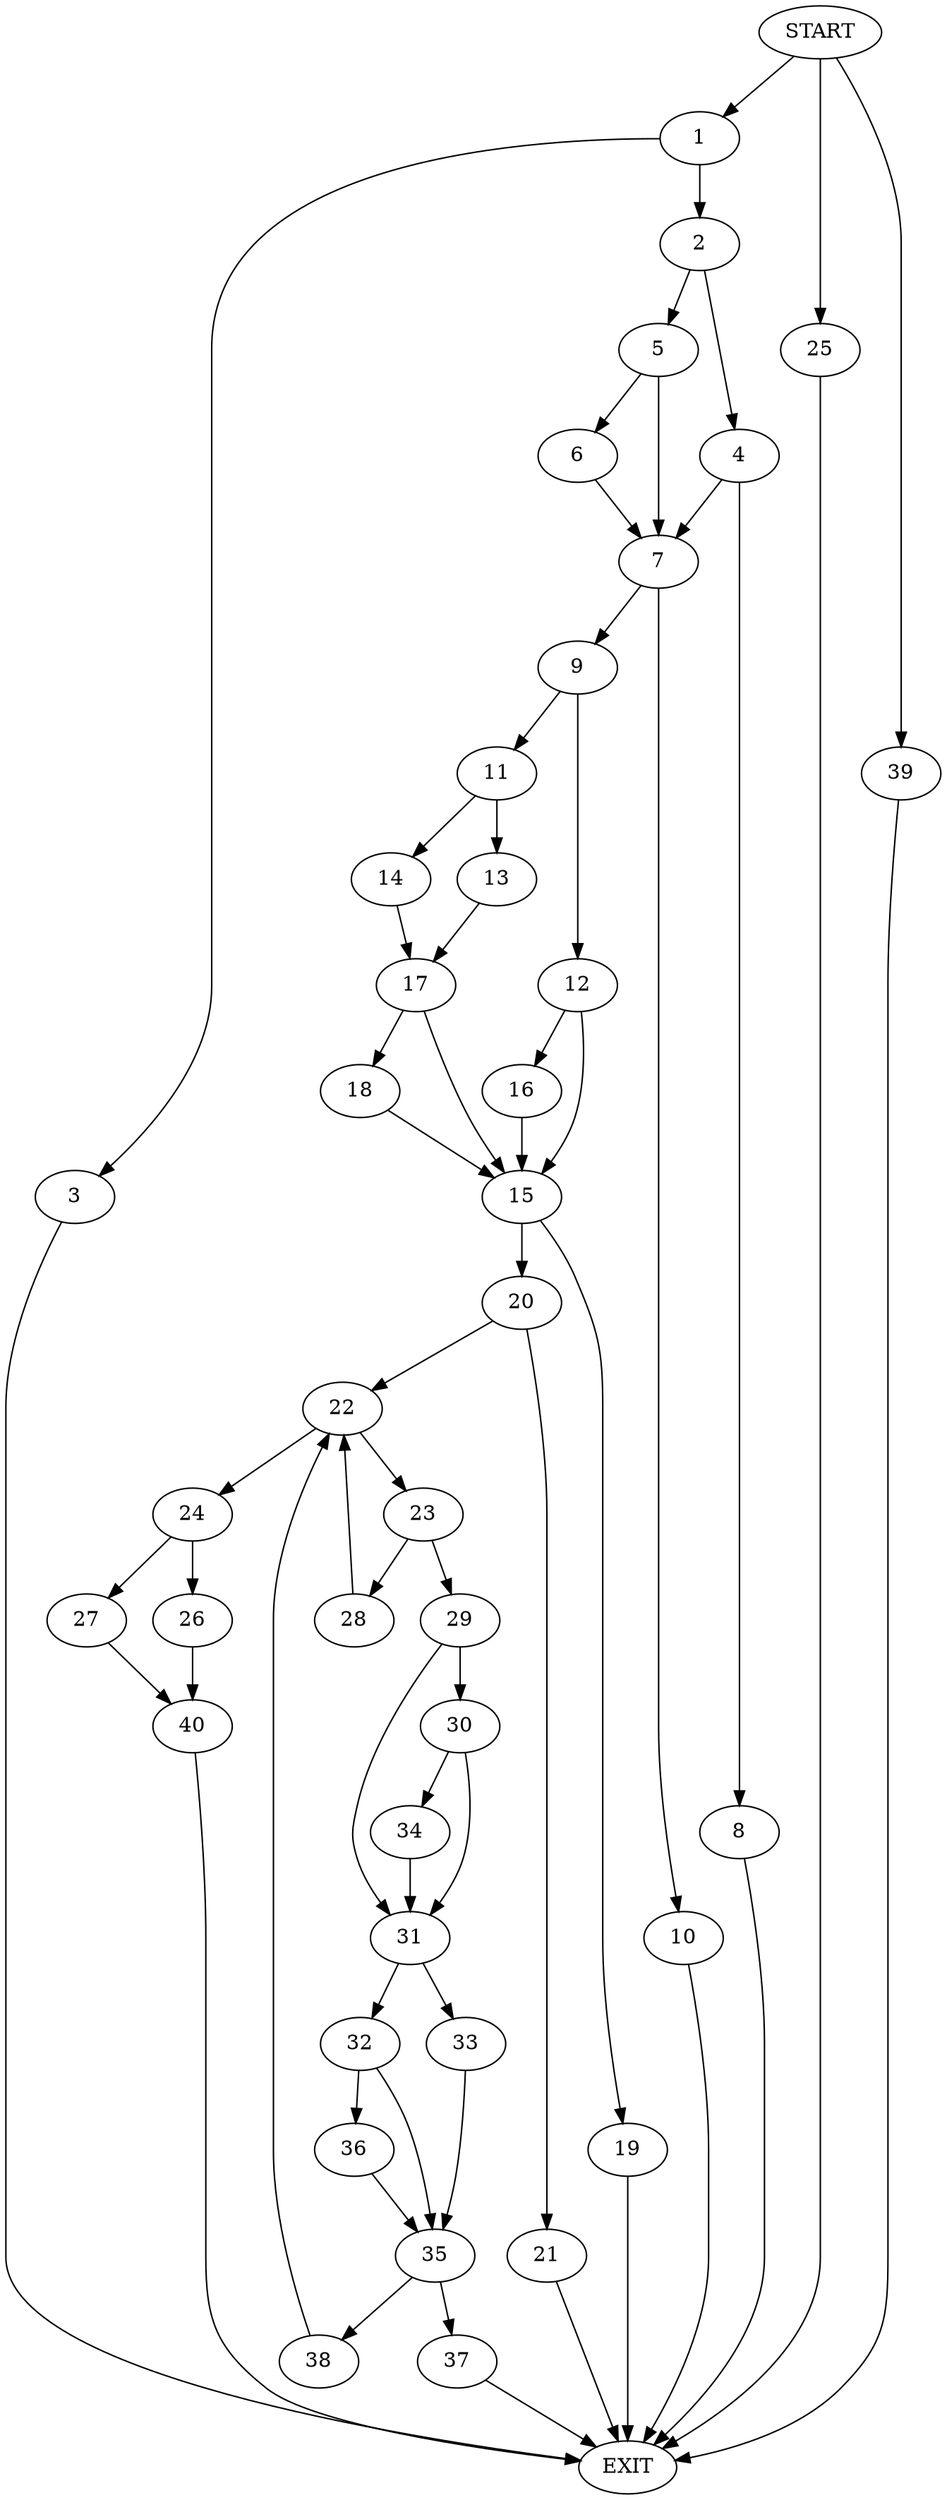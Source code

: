 digraph {
0 [label="START"]
41 [label="EXIT"]
0 -> 1
1 -> 2
1 -> 3
2 -> 4
2 -> 5
3 -> 41
5 -> 6
5 -> 7
4 -> 7
4 -> 8
7 -> 9
7 -> 10
8 -> 41
6 -> 7
9 -> 11
9 -> 12
10 -> 41
11 -> 13
11 -> 14
12 -> 15
12 -> 16
13 -> 17
14 -> 17
17 -> 15
17 -> 18
18 -> 15
15 -> 19
15 -> 20
16 -> 15
19 -> 41
20 -> 21
20 -> 22
21 -> 41
22 -> 23
22 -> 24
0 -> 25
25 -> 41
24 -> 26
24 -> 27
23 -> 28
23 -> 29
28 -> 22
29 -> 30
29 -> 31
31 -> 32
31 -> 33
30 -> 34
30 -> 31
34 -> 31
33 -> 35
32 -> 36
32 -> 35
35 -> 37
35 -> 38
36 -> 35
37 -> 41
38 -> 22
0 -> 39
39 -> 41
27 -> 40
26 -> 40
40 -> 41
}
